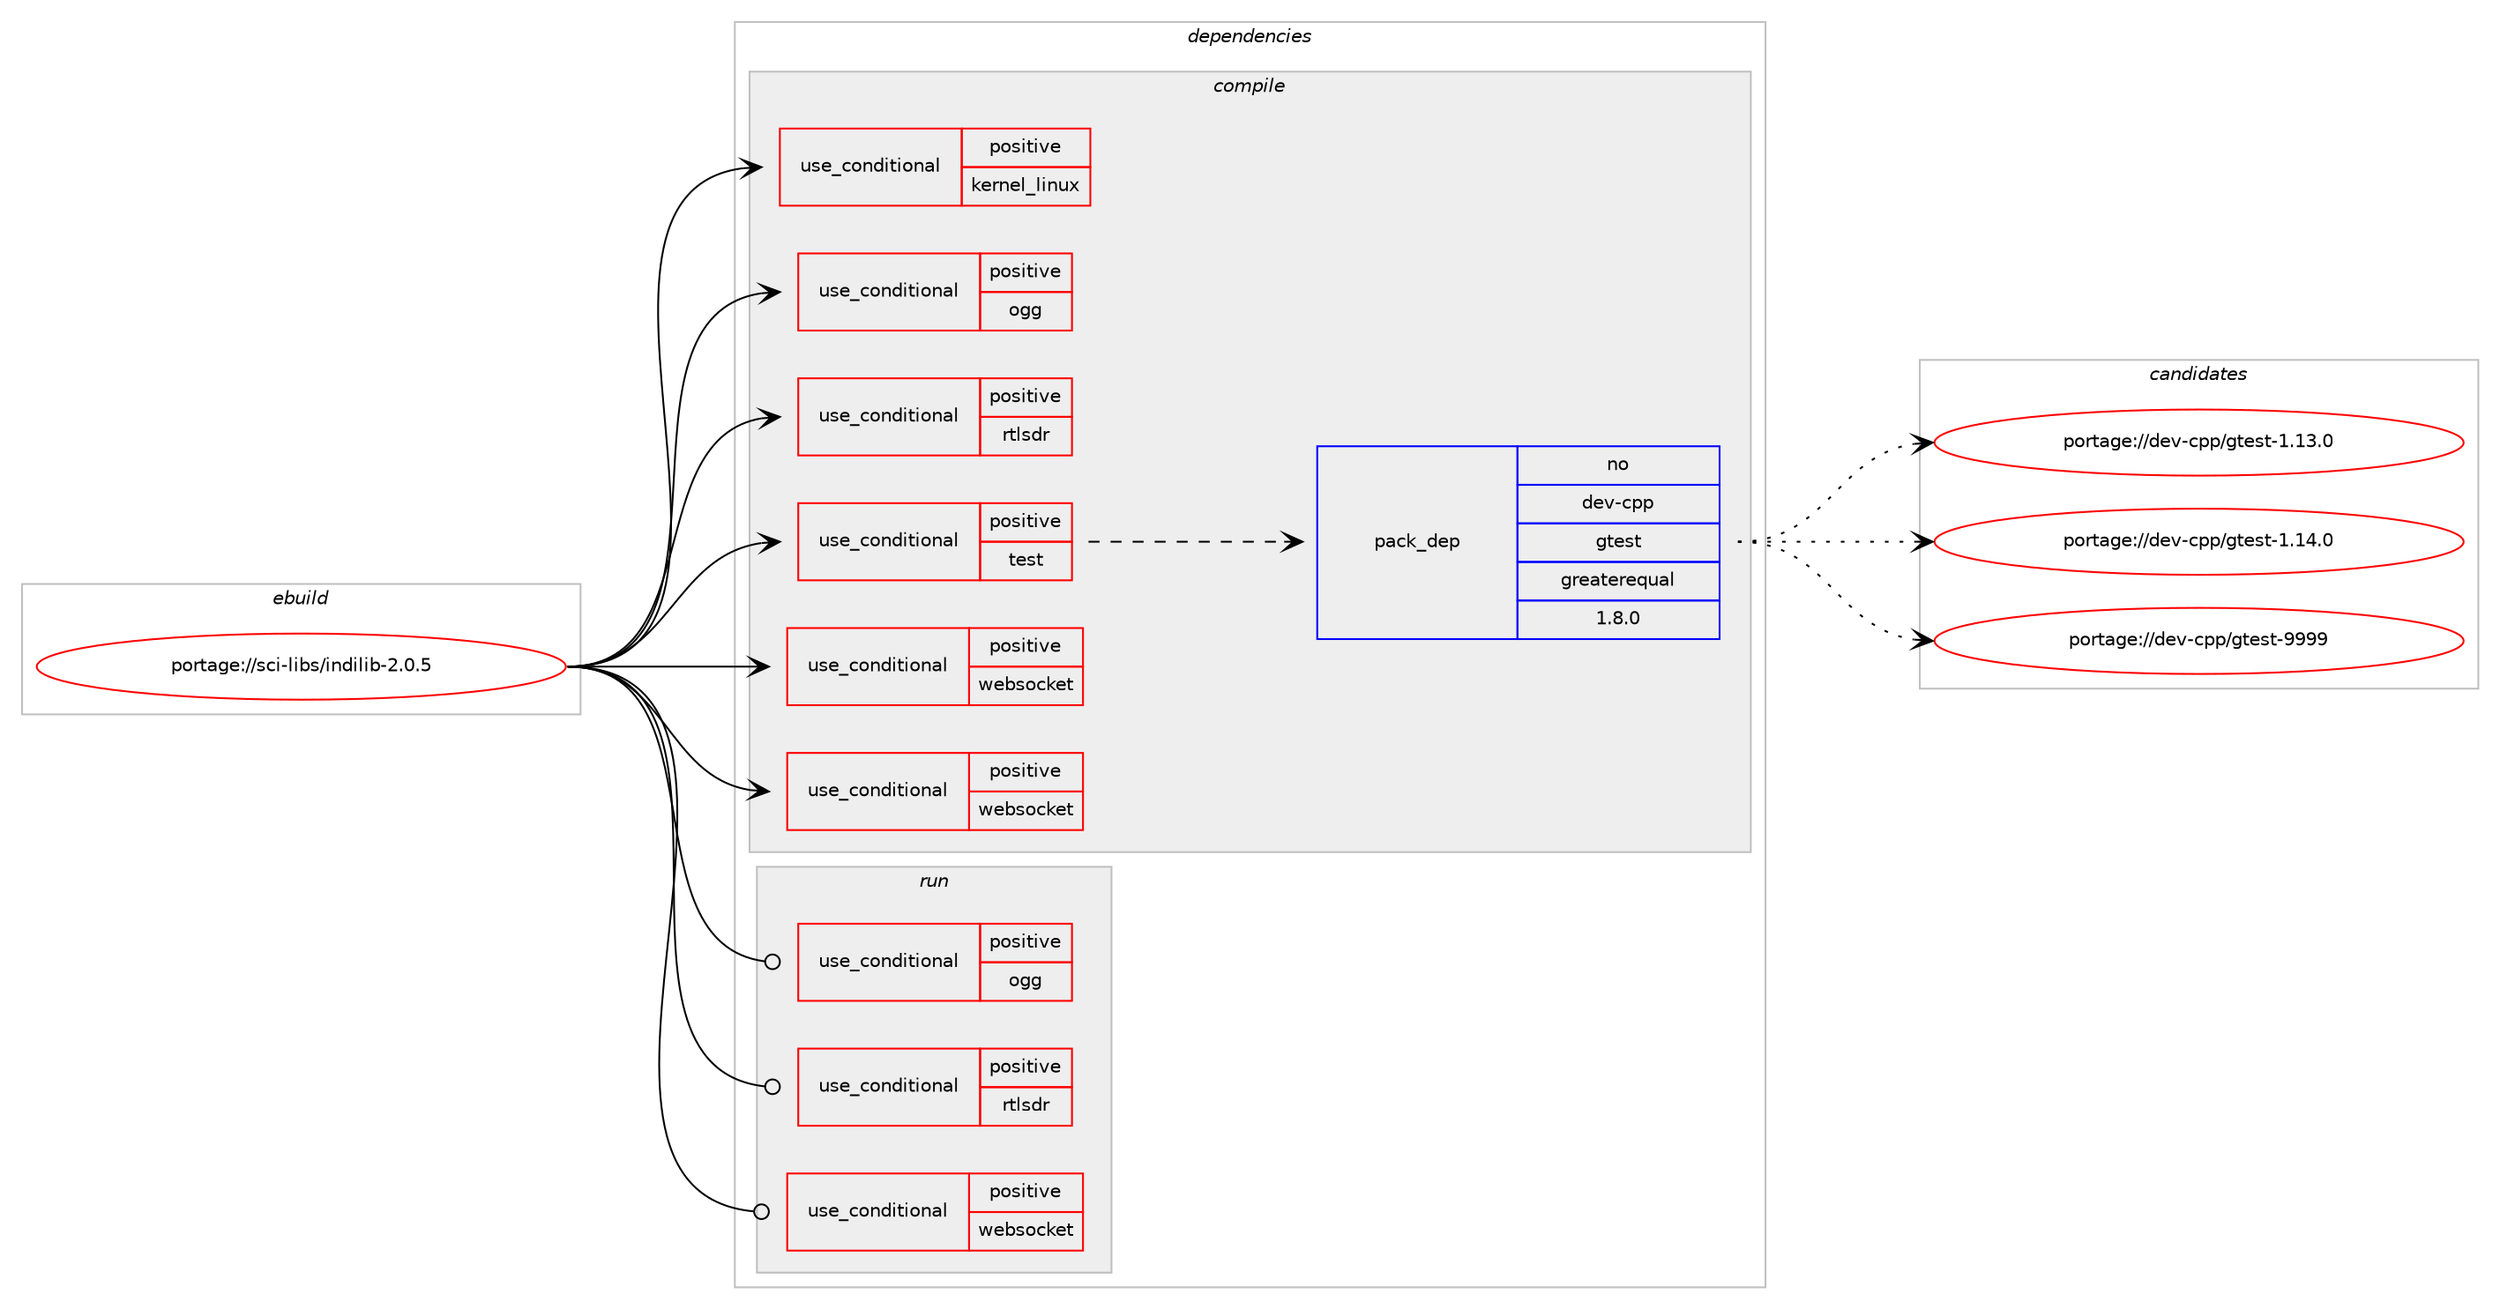 digraph prolog {

# *************
# Graph options
# *************

newrank=true;
concentrate=true;
compound=true;
graph [rankdir=LR,fontname=Helvetica,fontsize=10,ranksep=1.5];#, ranksep=2.5, nodesep=0.2];
edge  [arrowhead=vee];
node  [fontname=Helvetica,fontsize=10];

# **********
# The ebuild
# **********

subgraph cluster_leftcol {
color=gray;
rank=same;
label=<<i>ebuild</i>>;
id [label="portage://sci-libs/indilib-2.0.5", color=red, width=4, href="../sci-libs/indilib-2.0.5.svg"];
}

# ****************
# The dependencies
# ****************

subgraph cluster_midcol {
color=gray;
label=<<i>dependencies</i>>;
subgraph cluster_compile {
fillcolor="#eeeeee";
style=filled;
label=<<i>compile</i>>;
subgraph cond10523 {
dependency15442 [label=<<TABLE BORDER="0" CELLBORDER="1" CELLSPACING="0" CELLPADDING="4"><TR><TD ROWSPAN="3" CELLPADDING="10">use_conditional</TD></TR><TR><TD>positive</TD></TR><TR><TD>kernel_linux</TD></TR></TABLE>>, shape=none, color=red];
# *** BEGIN UNKNOWN DEPENDENCY TYPE (TODO) ***
# dependency15442 -> package_dependency(portage://sci-libs/indilib-2.0.5,install,no,sys-kernel,linux-headers,none,[,,],[],[])
# *** END UNKNOWN DEPENDENCY TYPE (TODO) ***

}
id:e -> dependency15442:w [weight=20,style="solid",arrowhead="vee"];
subgraph cond10524 {
dependency15443 [label=<<TABLE BORDER="0" CELLBORDER="1" CELLSPACING="0" CELLPADDING="4"><TR><TD ROWSPAN="3" CELLPADDING="10">use_conditional</TD></TR><TR><TD>positive</TD></TR><TR><TD>ogg</TD></TR></TABLE>>, shape=none, color=red];
# *** BEGIN UNKNOWN DEPENDENCY TYPE (TODO) ***
# dependency15443 -> package_dependency(portage://sci-libs/indilib-2.0.5,install,no,media-libs,libogg,none,[,,],[],[])
# *** END UNKNOWN DEPENDENCY TYPE (TODO) ***

# *** BEGIN UNKNOWN DEPENDENCY TYPE (TODO) ***
# dependency15443 -> package_dependency(portage://sci-libs/indilib-2.0.5,install,no,media-libs,libtheora,none,[,,],[],[])
# *** END UNKNOWN DEPENDENCY TYPE (TODO) ***

}
id:e -> dependency15443:w [weight=20,style="solid",arrowhead="vee"];
subgraph cond10525 {
dependency15444 [label=<<TABLE BORDER="0" CELLBORDER="1" CELLSPACING="0" CELLPADDING="4"><TR><TD ROWSPAN="3" CELLPADDING="10">use_conditional</TD></TR><TR><TD>positive</TD></TR><TR><TD>rtlsdr</TD></TR></TABLE>>, shape=none, color=red];
# *** BEGIN UNKNOWN DEPENDENCY TYPE (TODO) ***
# dependency15444 -> package_dependency(portage://sci-libs/indilib-2.0.5,install,no,net-wireless,rtl-sdr,none,[,,],[],[])
# *** END UNKNOWN DEPENDENCY TYPE (TODO) ***

}
id:e -> dependency15444:w [weight=20,style="solid",arrowhead="vee"];
subgraph cond10526 {
dependency15445 [label=<<TABLE BORDER="0" CELLBORDER="1" CELLSPACING="0" CELLPADDING="4"><TR><TD ROWSPAN="3" CELLPADDING="10">use_conditional</TD></TR><TR><TD>positive</TD></TR><TR><TD>test</TD></TR></TABLE>>, shape=none, color=red];
subgraph pack4773 {
dependency15446 [label=<<TABLE BORDER="0" CELLBORDER="1" CELLSPACING="0" CELLPADDING="4" WIDTH="220"><TR><TD ROWSPAN="6" CELLPADDING="30">pack_dep</TD></TR><TR><TD WIDTH="110">no</TD></TR><TR><TD>dev-cpp</TD></TR><TR><TD>gtest</TD></TR><TR><TD>greaterequal</TD></TR><TR><TD>1.8.0</TD></TR></TABLE>>, shape=none, color=blue];
}
dependency15445:e -> dependency15446:w [weight=20,style="dashed",arrowhead="vee"];
}
id:e -> dependency15445:w [weight=20,style="solid",arrowhead="vee"];
subgraph cond10527 {
dependency15447 [label=<<TABLE BORDER="0" CELLBORDER="1" CELLSPACING="0" CELLPADDING="4"><TR><TD ROWSPAN="3" CELLPADDING="10">use_conditional</TD></TR><TR><TD>positive</TD></TR><TR><TD>websocket</TD></TR></TABLE>>, shape=none, color=red];
# *** BEGIN UNKNOWN DEPENDENCY TYPE (TODO) ***
# dependency15447 -> package_dependency(portage://sci-libs/indilib-2.0.5,install,no,dev-cpp,websocketpp,none,[,,],[],[])
# *** END UNKNOWN DEPENDENCY TYPE (TODO) ***

}
id:e -> dependency15447:w [weight=20,style="solid",arrowhead="vee"];
subgraph cond10528 {
dependency15448 [label=<<TABLE BORDER="0" CELLBORDER="1" CELLSPACING="0" CELLPADDING="4"><TR><TD ROWSPAN="3" CELLPADDING="10">use_conditional</TD></TR><TR><TD>positive</TD></TR><TR><TD>websocket</TD></TR></TABLE>>, shape=none, color=red];
# *** BEGIN UNKNOWN DEPENDENCY TYPE (TODO) ***
# dependency15448 -> package_dependency(portage://sci-libs/indilib-2.0.5,install,no,dev-libs,boost,none,[,,],any_same_slot,[])
# *** END UNKNOWN DEPENDENCY TYPE (TODO) ***

}
id:e -> dependency15448:w [weight=20,style="solid",arrowhead="vee"];
# *** BEGIN UNKNOWN DEPENDENCY TYPE (TODO) ***
# id -> package_dependency(portage://sci-libs/indilib-2.0.5,install,no,dev-cpp,cpp-httplib,none,[,,],any_same_slot,[])
# *** END UNKNOWN DEPENDENCY TYPE (TODO) ***

# *** BEGIN UNKNOWN DEPENDENCY TYPE (TODO) ***
# id -> package_dependency(portage://sci-libs/indilib-2.0.5,install,no,dev-libs,libev,none,[,,],[],[])
# *** END UNKNOWN DEPENDENCY TYPE (TODO) ***

# *** BEGIN UNKNOWN DEPENDENCY TYPE (TODO) ***
# id -> package_dependency(portage://sci-libs/indilib-2.0.5,install,no,media-libs,libjpeg-turbo,none,[,,],any_same_slot,[])
# *** END UNKNOWN DEPENDENCY TYPE (TODO) ***

# *** BEGIN UNKNOWN DEPENDENCY TYPE (TODO) ***
# id -> package_dependency(portage://sci-libs/indilib-2.0.5,install,no,net-misc,curl,none,[,,],[],[])
# *** END UNKNOWN DEPENDENCY TYPE (TODO) ***

# *** BEGIN UNKNOWN DEPENDENCY TYPE (TODO) ***
# id -> package_dependency(portage://sci-libs/indilib-2.0.5,install,no,sci-libs,cfitsio,none,[,,],any_same_slot,[])
# *** END UNKNOWN DEPENDENCY TYPE (TODO) ***

# *** BEGIN UNKNOWN DEPENDENCY TYPE (TODO) ***
# id -> package_dependency(portage://sci-libs/indilib-2.0.5,install,no,sci-libs,fftw,none,[,,],[slot(3.0),equal],[])
# *** END UNKNOWN DEPENDENCY TYPE (TODO) ***

# *** BEGIN UNKNOWN DEPENDENCY TYPE (TODO) ***
# id -> package_dependency(portage://sci-libs/indilib-2.0.5,install,no,sci-libs,gsl,none,[,,],any_same_slot,[])
# *** END UNKNOWN DEPENDENCY TYPE (TODO) ***

# *** BEGIN UNKNOWN DEPENDENCY TYPE (TODO) ***
# id -> package_dependency(portage://sci-libs/indilib-2.0.5,install,no,sci-libs,libnova,none,[,,],any_same_slot,[])
# *** END UNKNOWN DEPENDENCY TYPE (TODO) ***

# *** BEGIN UNKNOWN DEPENDENCY TYPE (TODO) ***
# id -> package_dependency(portage://sci-libs/indilib-2.0.5,install,no,sys-libs,zlib,none,[,,],[],[])
# *** END UNKNOWN DEPENDENCY TYPE (TODO) ***

# *** BEGIN UNKNOWN DEPENDENCY TYPE (TODO) ***
# id -> package_dependency(portage://sci-libs/indilib-2.0.5,install,no,virtual,libusb,none,[,,],[slot(1)],[])
# *** END UNKNOWN DEPENDENCY TYPE (TODO) ***

}
subgraph cluster_compileandrun {
fillcolor="#eeeeee";
style=filled;
label=<<i>compile and run</i>>;
}
subgraph cluster_run {
fillcolor="#eeeeee";
style=filled;
label=<<i>run</i>>;
subgraph cond10529 {
dependency15449 [label=<<TABLE BORDER="0" CELLBORDER="1" CELLSPACING="0" CELLPADDING="4"><TR><TD ROWSPAN="3" CELLPADDING="10">use_conditional</TD></TR><TR><TD>positive</TD></TR><TR><TD>ogg</TD></TR></TABLE>>, shape=none, color=red];
# *** BEGIN UNKNOWN DEPENDENCY TYPE (TODO) ***
# dependency15449 -> package_dependency(portage://sci-libs/indilib-2.0.5,run,no,media-libs,libogg,none,[,,],[],[])
# *** END UNKNOWN DEPENDENCY TYPE (TODO) ***

# *** BEGIN UNKNOWN DEPENDENCY TYPE (TODO) ***
# dependency15449 -> package_dependency(portage://sci-libs/indilib-2.0.5,run,no,media-libs,libtheora,none,[,,],[],[])
# *** END UNKNOWN DEPENDENCY TYPE (TODO) ***

}
id:e -> dependency15449:w [weight=20,style="solid",arrowhead="odot"];
subgraph cond10530 {
dependency15450 [label=<<TABLE BORDER="0" CELLBORDER="1" CELLSPACING="0" CELLPADDING="4"><TR><TD ROWSPAN="3" CELLPADDING="10">use_conditional</TD></TR><TR><TD>positive</TD></TR><TR><TD>rtlsdr</TD></TR></TABLE>>, shape=none, color=red];
# *** BEGIN UNKNOWN DEPENDENCY TYPE (TODO) ***
# dependency15450 -> package_dependency(portage://sci-libs/indilib-2.0.5,run,no,net-wireless,rtl-sdr,none,[,,],[],[])
# *** END UNKNOWN DEPENDENCY TYPE (TODO) ***

}
id:e -> dependency15450:w [weight=20,style="solid",arrowhead="odot"];
subgraph cond10531 {
dependency15451 [label=<<TABLE BORDER="0" CELLBORDER="1" CELLSPACING="0" CELLPADDING="4"><TR><TD ROWSPAN="3" CELLPADDING="10">use_conditional</TD></TR><TR><TD>positive</TD></TR><TR><TD>websocket</TD></TR></TABLE>>, shape=none, color=red];
# *** BEGIN UNKNOWN DEPENDENCY TYPE (TODO) ***
# dependency15451 -> package_dependency(portage://sci-libs/indilib-2.0.5,run,no,dev-libs,boost,none,[,,],any_same_slot,[])
# *** END UNKNOWN DEPENDENCY TYPE (TODO) ***

}
id:e -> dependency15451:w [weight=20,style="solid",arrowhead="odot"];
# *** BEGIN UNKNOWN DEPENDENCY TYPE (TODO) ***
# id -> package_dependency(portage://sci-libs/indilib-2.0.5,run,no,dev-cpp,cpp-httplib,none,[,,],any_same_slot,[])
# *** END UNKNOWN DEPENDENCY TYPE (TODO) ***

# *** BEGIN UNKNOWN DEPENDENCY TYPE (TODO) ***
# id -> package_dependency(portage://sci-libs/indilib-2.0.5,run,no,dev-libs,libev,none,[,,],[],[])
# *** END UNKNOWN DEPENDENCY TYPE (TODO) ***

# *** BEGIN UNKNOWN DEPENDENCY TYPE (TODO) ***
# id -> package_dependency(portage://sci-libs/indilib-2.0.5,run,no,media-libs,libjpeg-turbo,none,[,,],any_same_slot,[])
# *** END UNKNOWN DEPENDENCY TYPE (TODO) ***

# *** BEGIN UNKNOWN DEPENDENCY TYPE (TODO) ***
# id -> package_dependency(portage://sci-libs/indilib-2.0.5,run,no,net-misc,curl,none,[,,],[],[])
# *** END UNKNOWN DEPENDENCY TYPE (TODO) ***

# *** BEGIN UNKNOWN DEPENDENCY TYPE (TODO) ***
# id -> package_dependency(portage://sci-libs/indilib-2.0.5,run,no,sci-libs,cfitsio,none,[,,],any_same_slot,[])
# *** END UNKNOWN DEPENDENCY TYPE (TODO) ***

# *** BEGIN UNKNOWN DEPENDENCY TYPE (TODO) ***
# id -> package_dependency(portage://sci-libs/indilib-2.0.5,run,no,sci-libs,fftw,none,[,,],[slot(3.0),equal],[])
# *** END UNKNOWN DEPENDENCY TYPE (TODO) ***

# *** BEGIN UNKNOWN DEPENDENCY TYPE (TODO) ***
# id -> package_dependency(portage://sci-libs/indilib-2.0.5,run,no,sci-libs,gsl,none,[,,],any_same_slot,[])
# *** END UNKNOWN DEPENDENCY TYPE (TODO) ***

# *** BEGIN UNKNOWN DEPENDENCY TYPE (TODO) ***
# id -> package_dependency(portage://sci-libs/indilib-2.0.5,run,no,sci-libs,libnova,none,[,,],any_same_slot,[])
# *** END UNKNOWN DEPENDENCY TYPE (TODO) ***

# *** BEGIN UNKNOWN DEPENDENCY TYPE (TODO) ***
# id -> package_dependency(portage://sci-libs/indilib-2.0.5,run,no,sys-libs,zlib,none,[,,],[],[])
# *** END UNKNOWN DEPENDENCY TYPE (TODO) ***

# *** BEGIN UNKNOWN DEPENDENCY TYPE (TODO) ***
# id -> package_dependency(portage://sci-libs/indilib-2.0.5,run,no,virtual,libusb,none,[,,],[slot(1)],[])
# *** END UNKNOWN DEPENDENCY TYPE (TODO) ***

}
}

# **************
# The candidates
# **************

subgraph cluster_choices {
rank=same;
color=gray;
label=<<i>candidates</i>>;

subgraph choice4773 {
color=black;
nodesep=1;
choice10010111845991121124710311610111511645494649514648 [label="portage://dev-cpp/gtest-1.13.0", color=red, width=4,href="../dev-cpp/gtest-1.13.0.svg"];
choice10010111845991121124710311610111511645494649524648 [label="portage://dev-cpp/gtest-1.14.0", color=red, width=4,href="../dev-cpp/gtest-1.14.0.svg"];
choice1001011184599112112471031161011151164557575757 [label="portage://dev-cpp/gtest-9999", color=red, width=4,href="../dev-cpp/gtest-9999.svg"];
dependency15446:e -> choice10010111845991121124710311610111511645494649514648:w [style=dotted,weight="100"];
dependency15446:e -> choice10010111845991121124710311610111511645494649524648:w [style=dotted,weight="100"];
dependency15446:e -> choice1001011184599112112471031161011151164557575757:w [style=dotted,weight="100"];
}
}

}
